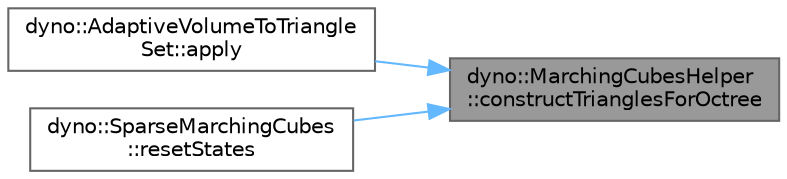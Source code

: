 digraph "dyno::MarchingCubesHelper::constructTrianglesForOctree"
{
 // LATEX_PDF_SIZE
  bgcolor="transparent";
  edge [fontname=Helvetica,fontsize=10,labelfontname=Helvetica,labelfontsize=10];
  node [fontname=Helvetica,fontsize=10,shape=box,height=0.2,width=0.4];
  rankdir="RL";
  Node1 [id="Node000001",label="dyno::MarchingCubesHelper\l::constructTrianglesForOctree",height=0.2,width=0.4,color="gray40", fillcolor="grey60", style="filled", fontcolor="black",tooltip=" "];
  Node1 -> Node2 [id="edge1_Node000001_Node000002",dir="back",color="steelblue1",style="solid",tooltip=" "];
  Node2 [id="Node000002",label="dyno::AdaptiveVolumeToTriangle\lSet::apply",height=0.2,width=0.4,color="grey40", fillcolor="white", style="filled",URL="$classdyno_1_1_adaptive_volume_to_triangle_set.html#a48679ec69f48f2fd1c958381859bda32",tooltip=" "];
  Node1 -> Node3 [id="edge2_Node000001_Node000003",dir="back",color="steelblue1",style="solid",tooltip=" "];
  Node3 [id="Node000003",label="dyno::SparseMarchingCubes\l::resetStates",height=0.2,width=0.4,color="grey40", fillcolor="white", style="filled",URL="$classdyno_1_1_sparse_marching_cubes.html#a281acbe6ac2fa6dda3d1beefe5a3ae98",tooltip=" "];
}
